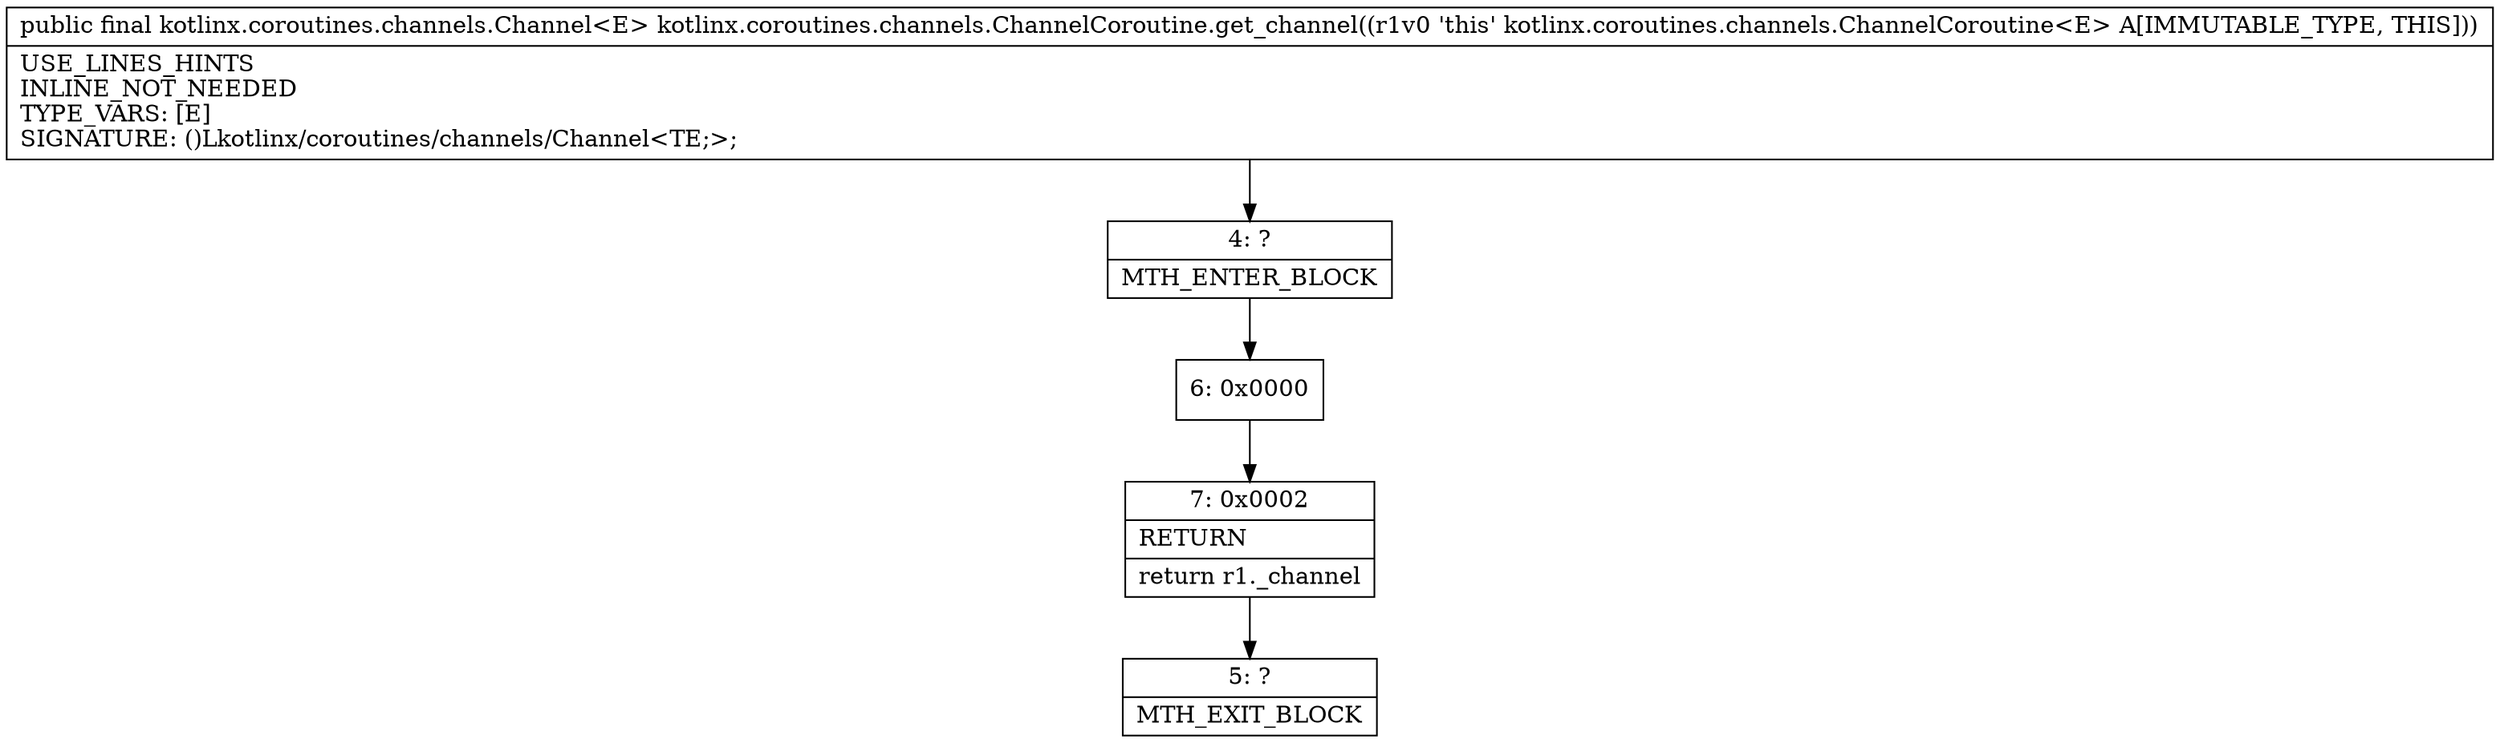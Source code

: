 digraph "CFG forkotlinx.coroutines.channels.ChannelCoroutine.get_channel()Lkotlinx\/coroutines\/channels\/Channel;" {
Node_4 [shape=record,label="{4\:\ ?|MTH_ENTER_BLOCK\l}"];
Node_6 [shape=record,label="{6\:\ 0x0000}"];
Node_7 [shape=record,label="{7\:\ 0x0002|RETURN\l|return r1._channel\l}"];
Node_5 [shape=record,label="{5\:\ ?|MTH_EXIT_BLOCK\l}"];
MethodNode[shape=record,label="{public final kotlinx.coroutines.channels.Channel\<E\> kotlinx.coroutines.channels.ChannelCoroutine.get_channel((r1v0 'this' kotlinx.coroutines.channels.ChannelCoroutine\<E\> A[IMMUTABLE_TYPE, THIS]))  | USE_LINES_HINTS\lINLINE_NOT_NEEDED\lTYPE_VARS: [E]\lSIGNATURE: ()Lkotlinx\/coroutines\/channels\/Channel\<TE;\>;\l}"];
MethodNode -> Node_4;Node_4 -> Node_6;
Node_6 -> Node_7;
Node_7 -> Node_5;
}

